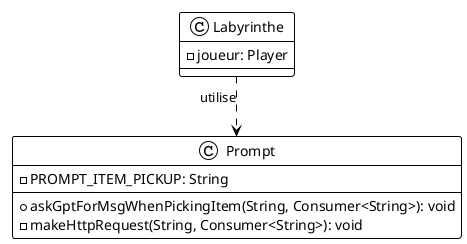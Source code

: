 @startuml

!theme plain
top to bottom direction
skinparam linetype ortho

class Labyrinthe {
  - joueur: Player
}
class Prompt {
  - PROMPT_ITEM_PICKUP: String
  + askGptForMsgWhenPickingItem(String, Consumer<String>): void
  - makeHttpRequest(String, Consumer<String>): void
}

Labyrinthe ..> Prompt : utilise

@enduml